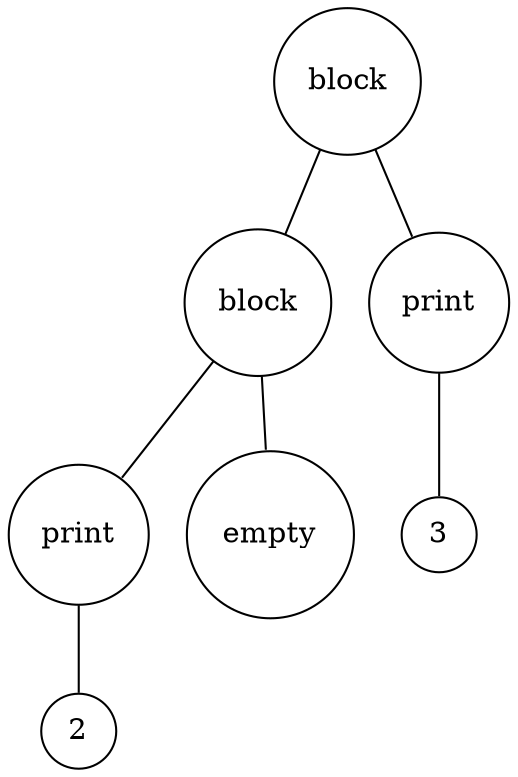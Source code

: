 digraph {
	node [shape=circle]
	"8337167e-dacd-40bc-89e1-db8af9267568" [label=block]
	"7e4895a1-f033-42b5-8808-f5b05e82e2c6" [label=block]
	"1286e5ca-47bf-47c3-9987-d080e5c1c6d3" [label=print]
	"e4e38969-4abd-4e86-a812-2525a1bfbf6c" [label=2]
	"1286e5ca-47bf-47c3-9987-d080e5c1c6d3" -> "e4e38969-4abd-4e86-a812-2525a1bfbf6c" [arrowsize=0]
	"7e4895a1-f033-42b5-8808-f5b05e82e2c6" -> "1286e5ca-47bf-47c3-9987-d080e5c1c6d3" [arrowsize=0]
	"dd2b49a6-4f1c-444f-902f-fc2b86c6a232" [label=empty]
	"7e4895a1-f033-42b5-8808-f5b05e82e2c6" -> "dd2b49a6-4f1c-444f-902f-fc2b86c6a232" [arrowsize=0]
	"8337167e-dacd-40bc-89e1-db8af9267568" -> "7e4895a1-f033-42b5-8808-f5b05e82e2c6" [arrowsize=0]
	"5d51a74e-bcdf-4654-9993-f47703d1323a" [label=print]
	"a6e491e9-3ac3-4874-9210-6431ce7b7295" [label=3]
	"5d51a74e-bcdf-4654-9993-f47703d1323a" -> "a6e491e9-3ac3-4874-9210-6431ce7b7295" [arrowsize=0]
	"8337167e-dacd-40bc-89e1-db8af9267568" -> "5d51a74e-bcdf-4654-9993-f47703d1323a" [arrowsize=0]
}
